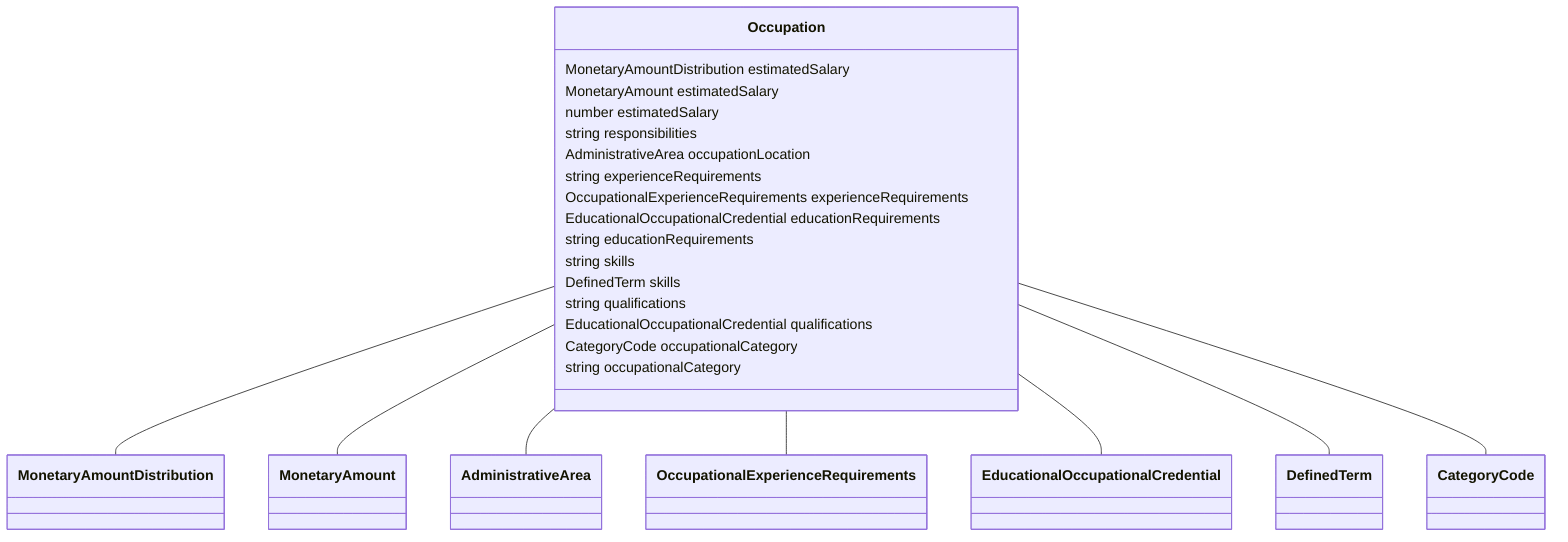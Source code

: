 classDiagram
  Occupation -- MonetaryAmountDistribution
  Occupation -- MonetaryAmount
  Occupation -- AdministrativeArea
  Occupation -- OccupationalExperienceRequirements
  Occupation -- EducationalOccupationalCredential
  Occupation -- DefinedTerm
  Occupation -- CategoryCode


class Occupation {

  MonetaryAmountDistribution estimatedSalary
  MonetaryAmount estimatedSalary
  number estimatedSalary
  string responsibilities
  AdministrativeArea occupationLocation
  string experienceRequirements
  OccupationalExperienceRequirements experienceRequirements
  EducationalOccupationalCredential educationRequirements
  string educationRequirements
  string skills
  DefinedTerm skills
  string qualifications
  EducationalOccupationalCredential qualifications
  CategoryCode occupationalCategory
  string occupationalCategory

 }